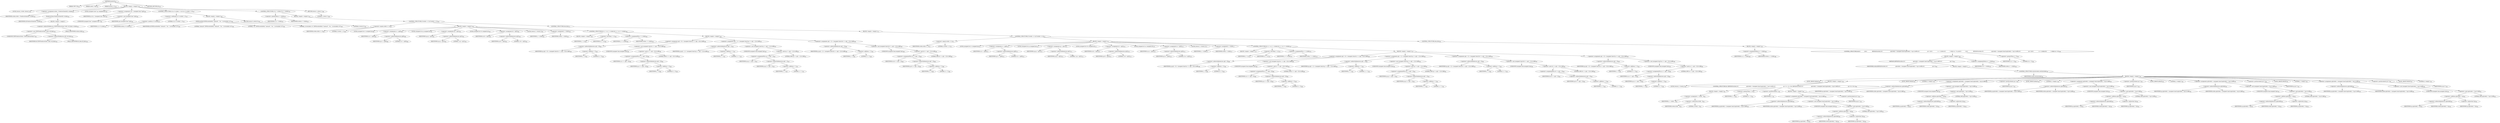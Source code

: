 digraph "horAcc8" {  
"36405" [label = <(METHOD,horAcc8)<SUB>342</SUB>> ]
"36406" [label = <(PARAM,TIFF *tif)<SUB>342</SUB>> ]
"36407" [label = <(PARAM,uint8_t *cp0)<SUB>342</SUB>> ]
"36408" [label = <(PARAM,tmsize_t cc)<SUB>342</SUB>> ]
"36409" [label = <(BLOCK,&lt;empty&gt;,&lt;empty&gt;)<SUB>343</SUB>> ]
"36410" [label = <(LOCAL,tmsize_t stride: tmsize_t)<SUB>344</SUB>> ]
"36411" [label = <(&lt;operator&gt;.assignment,stride = PredictorState(tif)-&gt;stride)<SUB>344</SUB>> ]
"36412" [label = <(IDENTIFIER,stride,stride = PredictorState(tif)-&gt;stride)<SUB>344</SUB>> ]
"36413" [label = <(PredictorState,PredictorState(tif)-&gt;stride)<SUB>344</SUB>> ]
"36414" [label = <(IDENTIFIER,tif,PredictorState(tif)-&gt;stride)<SUB>344</SUB>> ]
"36415" [label = <(BLOCK,&lt;empty&gt;,&lt;empty&gt;)> ]
"36416" [label = <(&lt;operator&gt;.indirectFieldAccess,((TIFFPredictorState *)(tif)-&gt;tif_data)-&gt;stride)<SUB>344</SUB>> ]
"36417" [label = <(&lt;operator&gt;.cast,(TIFFPredictorState *)(tif)-&gt;tif_data)<SUB>344</SUB>> ]
"36418" [label = <(UNKNOWN,TIFFPredictorState *,TIFFPredictorState *)<SUB>344</SUB>> ]
"36419" [label = <(&lt;operator&gt;.indirectFieldAccess,(tif)-&gt;tif_data)<SUB>344</SUB>> ]
"36420" [label = <(IDENTIFIER,tif,(TIFFPredictorState *)(tif)-&gt;tif_data)<SUB>344</SUB>> ]
"36421" [label = <(FIELD_IDENTIFIER,tif_data,tif_data)<SUB>344</SUB>> ]
"36422" [label = <(FIELD_IDENTIFIER,stride,stride)<SUB>344</SUB>> ]
"36423" [label = <(LOCAL,unsigned char* cp: unsignedchar)<SUB>346</SUB>> ]
"36424" [label = <(&lt;operator&gt;.assignment,*cp = (unsigned char *)cp0)<SUB>346</SUB>> ]
"36425" [label = <(IDENTIFIER,cp,*cp = (unsigned char *)cp0)<SUB>346</SUB>> ]
"36426" [label = <(&lt;operator&gt;.cast,(unsigned char *)cp0)<SUB>346</SUB>> ]
"36427" [label = <(UNKNOWN,unsigned char *,unsigned char *)<SUB>346</SUB>> ]
"36428" [label = <(IDENTIFIER,cp0,(unsigned char *)cp0)<SUB>346</SUB>> ]
"36429" [label = <(CONTROL_STRUCTURE,if ((cc % stride) != 0),if ((cc % stride) != 0))<SUB>347</SUB>> ]
"36430" [label = <(&lt;operator&gt;.notEquals,(cc % stride) != 0)<SUB>347</SUB>> ]
"36431" [label = <(&lt;operator&gt;.modulo,cc % stride)<SUB>347</SUB>> ]
"36432" [label = <(IDENTIFIER,cc,cc % stride)<SUB>347</SUB>> ]
"36433" [label = <(IDENTIFIER,stride,cc % stride)<SUB>347</SUB>> ]
"36434" [label = <(LITERAL,0,(cc % stride) != 0)<SUB>347</SUB>> ]
"36435" [label = <(BLOCK,&lt;empty&gt;,&lt;empty&gt;)<SUB>348</SUB>> ]
"36436" [label = <(TIFFErrorExtR,TIFFErrorExtR(tif, &quot;horAcc8&quot;, &quot;%s&quot;, &quot;(cc%stride)!=0&quot;))<SUB>349</SUB>> ]
"36437" [label = <(IDENTIFIER,tif,TIFFErrorExtR(tif, &quot;horAcc8&quot;, &quot;%s&quot;, &quot;(cc%stride)!=0&quot;))<SUB>349</SUB>> ]
"36438" [label = <(LITERAL,&quot;horAcc8&quot;,TIFFErrorExtR(tif, &quot;horAcc8&quot;, &quot;%s&quot;, &quot;(cc%stride)!=0&quot;))<SUB>349</SUB>> ]
"36439" [label = <(LITERAL,&quot;%s&quot;,TIFFErrorExtR(tif, &quot;horAcc8&quot;, &quot;%s&quot;, &quot;(cc%stride)!=0&quot;))<SUB>349</SUB>> ]
"36440" [label = <(LITERAL,&quot;(cc%stride)!=0&quot;,TIFFErrorExtR(tif, &quot;horAcc8&quot;, &quot;%s&quot;, &quot;(cc%stride)!=0&quot;))<SUB>349</SUB>> ]
"36441" [label = <(RETURN,return 0;,return 0;)<SUB>350</SUB>> ]
"36442" [label = <(LITERAL,0,return 0;)<SUB>350</SUB>> ]
"36443" [label = <(CONTROL_STRUCTURE,if (cc &gt; stride),if (cc &gt; stride))<SUB>353</SUB>> ]
"36444" [label = <(&lt;operator&gt;.greaterThan,cc &gt; stride)<SUB>353</SUB>> ]
"36445" [label = <(IDENTIFIER,cc,cc &gt; stride)<SUB>353</SUB>> ]
"36446" [label = <(IDENTIFIER,stride,cc &gt; stride)<SUB>353</SUB>> ]
"36447" [label = <(BLOCK,&lt;empty&gt;,&lt;empty&gt;)<SUB>354</SUB>> ]
"36448" [label = <(CONTROL_STRUCTURE,if (stride == 3),if (stride == 3))<SUB>358</SUB>> ]
"36449" [label = <(&lt;operator&gt;.equals,stride == 3)<SUB>358</SUB>> ]
"36450" [label = <(IDENTIFIER,stride,stride == 3)<SUB>358</SUB>> ]
"36451" [label = <(LITERAL,3,stride == 3)<SUB>358</SUB>> ]
"36452" [label = <(BLOCK,&lt;empty&gt;,&lt;empty&gt;)<SUB>359</SUB>> ]
"36453" [label = <(LOCAL,unsigned int cr: unsigned int)<SUB>360</SUB>> ]
"36454" [label = <(&lt;operator&gt;.assignment,cr = cp[0])<SUB>360</SUB>> ]
"36455" [label = <(IDENTIFIER,cr,cr = cp[0])<SUB>360</SUB>> ]
"36456" [label = <(&lt;operator&gt;.indirectIndexAccess,cp[0])<SUB>360</SUB>> ]
"36457" [label = <(IDENTIFIER,cp,cr = cp[0])<SUB>360</SUB>> ]
"36458" [label = <(LITERAL,0,cr = cp[0])<SUB>360</SUB>> ]
"36459" [label = <(LOCAL,unsigned int cg: unsigned int)<SUB>361</SUB>> ]
"36460" [label = <(&lt;operator&gt;.assignment,cg = cp[1])<SUB>361</SUB>> ]
"36461" [label = <(IDENTIFIER,cg,cg = cp[1])<SUB>361</SUB>> ]
"36462" [label = <(&lt;operator&gt;.indirectIndexAccess,cp[1])<SUB>361</SUB>> ]
"36463" [label = <(IDENTIFIER,cp,cg = cp[1])<SUB>361</SUB>> ]
"36464" [label = <(LITERAL,1,cg = cp[1])<SUB>361</SUB>> ]
"36465" [label = <(LOCAL,unsigned int cb: unsigned int)<SUB>362</SUB>> ]
"36466" [label = <(&lt;operator&gt;.assignment,cb = cp[2])<SUB>362</SUB>> ]
"36467" [label = <(IDENTIFIER,cb,cb = cp[2])<SUB>362</SUB>> ]
"36468" [label = <(&lt;operator&gt;.indirectIndexAccess,cp[2])<SUB>362</SUB>> ]
"36469" [label = <(IDENTIFIER,cp,cb = cp[2])<SUB>362</SUB>> ]
"36470" [label = <(LITERAL,2,cb = cp[2])<SUB>362</SUB>> ]
"36471" [label = <(LOCAL,tmsize_t i: tmsize_t)<SUB>363</SUB>> ]
"36472" [label = <(&lt;operator&gt;.assignment,i = stride)<SUB>363</SUB>> ]
"36473" [label = <(IDENTIFIER,i,i = stride)<SUB>363</SUB>> ]
"36474" [label = <(IDENTIFIER,stride,i = stride)<SUB>363</SUB>> ]
"36475" [label = <(CONTROL_STRUCTURE,for (;i &lt; cc;i += stride),for (;i &lt; cc;i += stride))<SUB>364</SUB>> ]
"36476" [label = <(BLOCK,&lt;empty&gt;,&lt;empty&gt;)<SUB>364</SUB>> ]
"36477" [label = <(&lt;operator&gt;.lessThan,i &lt; cc)<SUB>364</SUB>> ]
"36478" [label = <(IDENTIFIER,i,i &lt; cc)<SUB>364</SUB>> ]
"36479" [label = <(IDENTIFIER,cc,i &lt; cc)<SUB>364</SUB>> ]
"36480" [label = <(&lt;operator&gt;.assignmentPlus,i += stride)<SUB>364</SUB>> ]
"36481" [label = <(IDENTIFIER,i,i += stride)<SUB>364</SUB>> ]
"36482" [label = <(IDENTIFIER,stride,i += stride)<SUB>364</SUB>> ]
"36483" [label = <(BLOCK,&lt;empty&gt;,&lt;empty&gt;)<SUB>365</SUB>> ]
"36484" [label = <(&lt;operator&gt;.assignment,cp[i + 0] = (unsigned char)((cr += cp[i + 0]) &amp; 0xff))<SUB>366</SUB>> ]
"36485" [label = <(&lt;operator&gt;.indirectIndexAccess,cp[i + 0])<SUB>366</SUB>> ]
"36486" [label = <(IDENTIFIER,cp,cp[i + 0] = (unsigned char)((cr += cp[i + 0]) &amp; 0xff))<SUB>366</SUB>> ]
"36487" [label = <(&lt;operator&gt;.addition,i + 0)<SUB>366</SUB>> ]
"36488" [label = <(IDENTIFIER,i,i + 0)<SUB>366</SUB>> ]
"36489" [label = <(LITERAL,0,i + 0)<SUB>366</SUB>> ]
"36490" [label = <(&lt;operator&gt;.cast,(unsigned char)((cr += cp[i + 0]) &amp; 0xff))<SUB>366</SUB>> ]
"36491" [label = <(UNKNOWN,unsigned char,unsigned char)<SUB>366</SUB>> ]
"36492" [label = <(&lt;operator&gt;.and,(cr += cp[i + 0]) &amp; 0xff)<SUB>366</SUB>> ]
"36493" [label = <(&lt;operator&gt;.assignmentPlus,cr += cp[i + 0])<SUB>366</SUB>> ]
"36494" [label = <(IDENTIFIER,cr,cr += cp[i + 0])<SUB>366</SUB>> ]
"36495" [label = <(&lt;operator&gt;.indirectIndexAccess,cp[i + 0])<SUB>366</SUB>> ]
"36496" [label = <(IDENTIFIER,cp,cr += cp[i + 0])<SUB>366</SUB>> ]
"36497" [label = <(&lt;operator&gt;.addition,i + 0)<SUB>366</SUB>> ]
"36498" [label = <(IDENTIFIER,i,i + 0)<SUB>366</SUB>> ]
"36499" [label = <(LITERAL,0,i + 0)<SUB>366</SUB>> ]
"36500" [label = <(LITERAL,0xff,(cr += cp[i + 0]) &amp; 0xff)<SUB>366</SUB>> ]
"36501" [label = <(&lt;operator&gt;.assignment,cp[i + 1] = (unsigned char)((cg += cp[i + 1]) &amp; 0xff))<SUB>367</SUB>> ]
"36502" [label = <(&lt;operator&gt;.indirectIndexAccess,cp[i + 1])<SUB>367</SUB>> ]
"36503" [label = <(IDENTIFIER,cp,cp[i + 1] = (unsigned char)((cg += cp[i + 1]) &amp; 0xff))<SUB>367</SUB>> ]
"36504" [label = <(&lt;operator&gt;.addition,i + 1)<SUB>367</SUB>> ]
"36505" [label = <(IDENTIFIER,i,i + 1)<SUB>367</SUB>> ]
"36506" [label = <(LITERAL,1,i + 1)<SUB>367</SUB>> ]
"36507" [label = <(&lt;operator&gt;.cast,(unsigned char)((cg += cp[i + 1]) &amp; 0xff))<SUB>367</SUB>> ]
"36508" [label = <(UNKNOWN,unsigned char,unsigned char)<SUB>367</SUB>> ]
"36509" [label = <(&lt;operator&gt;.and,(cg += cp[i + 1]) &amp; 0xff)<SUB>367</SUB>> ]
"36510" [label = <(&lt;operator&gt;.assignmentPlus,cg += cp[i + 1])<SUB>367</SUB>> ]
"36511" [label = <(IDENTIFIER,cg,cg += cp[i + 1])<SUB>367</SUB>> ]
"36512" [label = <(&lt;operator&gt;.indirectIndexAccess,cp[i + 1])<SUB>367</SUB>> ]
"36513" [label = <(IDENTIFIER,cp,cg += cp[i + 1])<SUB>367</SUB>> ]
"36514" [label = <(&lt;operator&gt;.addition,i + 1)<SUB>367</SUB>> ]
"36515" [label = <(IDENTIFIER,i,i + 1)<SUB>367</SUB>> ]
"36516" [label = <(LITERAL,1,i + 1)<SUB>367</SUB>> ]
"36517" [label = <(LITERAL,0xff,(cg += cp[i + 1]) &amp; 0xff)<SUB>367</SUB>> ]
"36518" [label = <(&lt;operator&gt;.assignment,cp[i + 2] = (unsigned char)((cb += cp[i + 2]) &amp; 0xff))<SUB>368</SUB>> ]
"36519" [label = <(&lt;operator&gt;.indirectIndexAccess,cp[i + 2])<SUB>368</SUB>> ]
"36520" [label = <(IDENTIFIER,cp,cp[i + 2] = (unsigned char)((cb += cp[i + 2]) &amp; 0xff))<SUB>368</SUB>> ]
"36521" [label = <(&lt;operator&gt;.addition,i + 2)<SUB>368</SUB>> ]
"36522" [label = <(IDENTIFIER,i,i + 2)<SUB>368</SUB>> ]
"36523" [label = <(LITERAL,2,i + 2)<SUB>368</SUB>> ]
"36524" [label = <(&lt;operator&gt;.cast,(unsigned char)((cb += cp[i + 2]) &amp; 0xff))<SUB>368</SUB>> ]
"36525" [label = <(UNKNOWN,unsigned char,unsigned char)<SUB>368</SUB>> ]
"36526" [label = <(&lt;operator&gt;.and,(cb += cp[i + 2]) &amp; 0xff)<SUB>368</SUB>> ]
"36527" [label = <(&lt;operator&gt;.assignmentPlus,cb += cp[i + 2])<SUB>368</SUB>> ]
"36528" [label = <(IDENTIFIER,cb,cb += cp[i + 2])<SUB>368</SUB>> ]
"36529" [label = <(&lt;operator&gt;.indirectIndexAccess,cp[i + 2])<SUB>368</SUB>> ]
"36530" [label = <(IDENTIFIER,cp,cb += cp[i + 2])<SUB>368</SUB>> ]
"36531" [label = <(&lt;operator&gt;.addition,i + 2)<SUB>368</SUB>> ]
"36532" [label = <(IDENTIFIER,i,i + 2)<SUB>368</SUB>> ]
"36533" [label = <(LITERAL,2,i + 2)<SUB>368</SUB>> ]
"36534" [label = <(LITERAL,0xff,(cb += cp[i + 2]) &amp; 0xff)<SUB>368</SUB>> ]
"36535" [label = <(CONTROL_STRUCTURE,else,else)<SUB>371</SUB>> ]
"36536" [label = <(BLOCK,&lt;empty&gt;,&lt;empty&gt;)<SUB>371</SUB>> ]
"36537" [label = <(CONTROL_STRUCTURE,if (stride == 4),if (stride == 4))<SUB>371</SUB>> ]
"36538" [label = <(&lt;operator&gt;.equals,stride == 4)<SUB>371</SUB>> ]
"36539" [label = <(IDENTIFIER,stride,stride == 4)<SUB>371</SUB>> ]
"36540" [label = <(LITERAL,4,stride == 4)<SUB>371</SUB>> ]
"36541" [label = <(BLOCK,&lt;empty&gt;,&lt;empty&gt;)<SUB>372</SUB>> ]
"36542" [label = <(LOCAL,unsigned int cr: unsigned int)<SUB>373</SUB>> ]
"36543" [label = <(&lt;operator&gt;.assignment,cr = cp[0])<SUB>373</SUB>> ]
"36544" [label = <(IDENTIFIER,cr,cr = cp[0])<SUB>373</SUB>> ]
"36545" [label = <(&lt;operator&gt;.indirectIndexAccess,cp[0])<SUB>373</SUB>> ]
"36546" [label = <(IDENTIFIER,cp,cr = cp[0])<SUB>373</SUB>> ]
"36547" [label = <(LITERAL,0,cr = cp[0])<SUB>373</SUB>> ]
"36548" [label = <(LOCAL,unsigned int cg: unsigned int)<SUB>374</SUB>> ]
"36549" [label = <(&lt;operator&gt;.assignment,cg = cp[1])<SUB>374</SUB>> ]
"36550" [label = <(IDENTIFIER,cg,cg = cp[1])<SUB>374</SUB>> ]
"36551" [label = <(&lt;operator&gt;.indirectIndexAccess,cp[1])<SUB>374</SUB>> ]
"36552" [label = <(IDENTIFIER,cp,cg = cp[1])<SUB>374</SUB>> ]
"36553" [label = <(LITERAL,1,cg = cp[1])<SUB>374</SUB>> ]
"36554" [label = <(LOCAL,unsigned int cb: unsigned int)<SUB>375</SUB>> ]
"36555" [label = <(&lt;operator&gt;.assignment,cb = cp[2])<SUB>375</SUB>> ]
"36556" [label = <(IDENTIFIER,cb,cb = cp[2])<SUB>375</SUB>> ]
"36557" [label = <(&lt;operator&gt;.indirectIndexAccess,cp[2])<SUB>375</SUB>> ]
"36558" [label = <(IDENTIFIER,cp,cb = cp[2])<SUB>375</SUB>> ]
"36559" [label = <(LITERAL,2,cb = cp[2])<SUB>375</SUB>> ]
"36560" [label = <(LOCAL,unsigned int ca: unsigned int)<SUB>376</SUB>> ]
"36561" [label = <(&lt;operator&gt;.assignment,ca = cp[3])<SUB>376</SUB>> ]
"36562" [label = <(IDENTIFIER,ca,ca = cp[3])<SUB>376</SUB>> ]
"36563" [label = <(&lt;operator&gt;.indirectIndexAccess,cp[3])<SUB>376</SUB>> ]
"36564" [label = <(IDENTIFIER,cp,ca = cp[3])<SUB>376</SUB>> ]
"36565" [label = <(LITERAL,3,ca = cp[3])<SUB>376</SUB>> ]
"36566" [label = <(LOCAL,tmsize_t i: tmsize_t)<SUB>377</SUB>> ]
"36567" [label = <(&lt;operator&gt;.assignment,i = stride)<SUB>377</SUB>> ]
"36568" [label = <(IDENTIFIER,i,i = stride)<SUB>377</SUB>> ]
"36569" [label = <(IDENTIFIER,stride,i = stride)<SUB>377</SUB>> ]
"36570" [label = <(CONTROL_STRUCTURE,for (;i &lt; cc;i += stride),for (;i &lt; cc;i += stride))<SUB>378</SUB>> ]
"36571" [label = <(BLOCK,&lt;empty&gt;,&lt;empty&gt;)<SUB>378</SUB>> ]
"36572" [label = <(&lt;operator&gt;.lessThan,i &lt; cc)<SUB>378</SUB>> ]
"36573" [label = <(IDENTIFIER,i,i &lt; cc)<SUB>378</SUB>> ]
"36574" [label = <(IDENTIFIER,cc,i &lt; cc)<SUB>378</SUB>> ]
"36575" [label = <(&lt;operator&gt;.assignmentPlus,i += stride)<SUB>378</SUB>> ]
"36576" [label = <(IDENTIFIER,i,i += stride)<SUB>378</SUB>> ]
"36577" [label = <(IDENTIFIER,stride,i += stride)<SUB>378</SUB>> ]
"36578" [label = <(BLOCK,&lt;empty&gt;,&lt;empty&gt;)<SUB>379</SUB>> ]
"36579" [label = <(&lt;operator&gt;.assignment,cp[i + 0] = (unsigned char)((cr += cp[i + 0]) &amp; 0xff))<SUB>380</SUB>> ]
"36580" [label = <(&lt;operator&gt;.indirectIndexAccess,cp[i + 0])<SUB>380</SUB>> ]
"36581" [label = <(IDENTIFIER,cp,cp[i + 0] = (unsigned char)((cr += cp[i + 0]) &amp; 0xff))<SUB>380</SUB>> ]
"36582" [label = <(&lt;operator&gt;.addition,i + 0)<SUB>380</SUB>> ]
"36583" [label = <(IDENTIFIER,i,i + 0)<SUB>380</SUB>> ]
"36584" [label = <(LITERAL,0,i + 0)<SUB>380</SUB>> ]
"36585" [label = <(&lt;operator&gt;.cast,(unsigned char)((cr += cp[i + 0]) &amp; 0xff))<SUB>380</SUB>> ]
"36586" [label = <(UNKNOWN,unsigned char,unsigned char)<SUB>380</SUB>> ]
"36587" [label = <(&lt;operator&gt;.and,(cr += cp[i + 0]) &amp; 0xff)<SUB>380</SUB>> ]
"36588" [label = <(&lt;operator&gt;.assignmentPlus,cr += cp[i + 0])<SUB>380</SUB>> ]
"36589" [label = <(IDENTIFIER,cr,cr += cp[i + 0])<SUB>380</SUB>> ]
"36590" [label = <(&lt;operator&gt;.indirectIndexAccess,cp[i + 0])<SUB>380</SUB>> ]
"36591" [label = <(IDENTIFIER,cp,cr += cp[i + 0])<SUB>380</SUB>> ]
"36592" [label = <(&lt;operator&gt;.addition,i + 0)<SUB>380</SUB>> ]
"36593" [label = <(IDENTIFIER,i,i + 0)<SUB>380</SUB>> ]
"36594" [label = <(LITERAL,0,i + 0)<SUB>380</SUB>> ]
"36595" [label = <(LITERAL,0xff,(cr += cp[i + 0]) &amp; 0xff)<SUB>380</SUB>> ]
"36596" [label = <(&lt;operator&gt;.assignment,cp[i + 1] = (unsigned char)((cg += cp[i + 1]) &amp; 0xff))<SUB>381</SUB>> ]
"36597" [label = <(&lt;operator&gt;.indirectIndexAccess,cp[i + 1])<SUB>381</SUB>> ]
"36598" [label = <(IDENTIFIER,cp,cp[i + 1] = (unsigned char)((cg += cp[i + 1]) &amp; 0xff))<SUB>381</SUB>> ]
"36599" [label = <(&lt;operator&gt;.addition,i + 1)<SUB>381</SUB>> ]
"36600" [label = <(IDENTIFIER,i,i + 1)<SUB>381</SUB>> ]
"36601" [label = <(LITERAL,1,i + 1)<SUB>381</SUB>> ]
"36602" [label = <(&lt;operator&gt;.cast,(unsigned char)((cg += cp[i + 1]) &amp; 0xff))<SUB>381</SUB>> ]
"36603" [label = <(UNKNOWN,unsigned char,unsigned char)<SUB>381</SUB>> ]
"36604" [label = <(&lt;operator&gt;.and,(cg += cp[i + 1]) &amp; 0xff)<SUB>381</SUB>> ]
"36605" [label = <(&lt;operator&gt;.assignmentPlus,cg += cp[i + 1])<SUB>381</SUB>> ]
"36606" [label = <(IDENTIFIER,cg,cg += cp[i + 1])<SUB>381</SUB>> ]
"36607" [label = <(&lt;operator&gt;.indirectIndexAccess,cp[i + 1])<SUB>381</SUB>> ]
"36608" [label = <(IDENTIFIER,cp,cg += cp[i + 1])<SUB>381</SUB>> ]
"36609" [label = <(&lt;operator&gt;.addition,i + 1)<SUB>381</SUB>> ]
"36610" [label = <(IDENTIFIER,i,i + 1)<SUB>381</SUB>> ]
"36611" [label = <(LITERAL,1,i + 1)<SUB>381</SUB>> ]
"36612" [label = <(LITERAL,0xff,(cg += cp[i + 1]) &amp; 0xff)<SUB>381</SUB>> ]
"36613" [label = <(&lt;operator&gt;.assignment,cp[i + 2] = (unsigned char)((cb += cp[i + 2]) &amp; 0xff))<SUB>382</SUB>> ]
"36614" [label = <(&lt;operator&gt;.indirectIndexAccess,cp[i + 2])<SUB>382</SUB>> ]
"36615" [label = <(IDENTIFIER,cp,cp[i + 2] = (unsigned char)((cb += cp[i + 2]) &amp; 0xff))<SUB>382</SUB>> ]
"36616" [label = <(&lt;operator&gt;.addition,i + 2)<SUB>382</SUB>> ]
"36617" [label = <(IDENTIFIER,i,i + 2)<SUB>382</SUB>> ]
"36618" [label = <(LITERAL,2,i + 2)<SUB>382</SUB>> ]
"36619" [label = <(&lt;operator&gt;.cast,(unsigned char)((cb += cp[i + 2]) &amp; 0xff))<SUB>382</SUB>> ]
"36620" [label = <(UNKNOWN,unsigned char,unsigned char)<SUB>382</SUB>> ]
"36621" [label = <(&lt;operator&gt;.and,(cb += cp[i + 2]) &amp; 0xff)<SUB>382</SUB>> ]
"36622" [label = <(&lt;operator&gt;.assignmentPlus,cb += cp[i + 2])<SUB>382</SUB>> ]
"36623" [label = <(IDENTIFIER,cb,cb += cp[i + 2])<SUB>382</SUB>> ]
"36624" [label = <(&lt;operator&gt;.indirectIndexAccess,cp[i + 2])<SUB>382</SUB>> ]
"36625" [label = <(IDENTIFIER,cp,cb += cp[i + 2])<SUB>382</SUB>> ]
"36626" [label = <(&lt;operator&gt;.addition,i + 2)<SUB>382</SUB>> ]
"36627" [label = <(IDENTIFIER,i,i + 2)<SUB>382</SUB>> ]
"36628" [label = <(LITERAL,2,i + 2)<SUB>382</SUB>> ]
"36629" [label = <(LITERAL,0xff,(cb += cp[i + 2]) &amp; 0xff)<SUB>382</SUB>> ]
"36630" [label = <(&lt;operator&gt;.assignment,cp[i + 3] = (unsigned char)((ca += cp[i + 3]) &amp; 0xff))<SUB>383</SUB>> ]
"36631" [label = <(&lt;operator&gt;.indirectIndexAccess,cp[i + 3])<SUB>383</SUB>> ]
"36632" [label = <(IDENTIFIER,cp,cp[i + 3] = (unsigned char)((ca += cp[i + 3]) &amp; 0xff))<SUB>383</SUB>> ]
"36633" [label = <(&lt;operator&gt;.addition,i + 3)<SUB>383</SUB>> ]
"36634" [label = <(IDENTIFIER,i,i + 3)<SUB>383</SUB>> ]
"36635" [label = <(LITERAL,3,i + 3)<SUB>383</SUB>> ]
"36636" [label = <(&lt;operator&gt;.cast,(unsigned char)((ca += cp[i + 3]) &amp; 0xff))<SUB>383</SUB>> ]
"36637" [label = <(UNKNOWN,unsigned char,unsigned char)<SUB>383</SUB>> ]
"36638" [label = <(&lt;operator&gt;.and,(ca += cp[i + 3]) &amp; 0xff)<SUB>383</SUB>> ]
"36639" [label = <(&lt;operator&gt;.assignmentPlus,ca += cp[i + 3])<SUB>383</SUB>> ]
"36640" [label = <(IDENTIFIER,ca,ca += cp[i + 3])<SUB>383</SUB>> ]
"36641" [label = <(&lt;operator&gt;.indirectIndexAccess,cp[i + 3])<SUB>383</SUB>> ]
"36642" [label = <(IDENTIFIER,cp,ca += cp[i + 3])<SUB>383</SUB>> ]
"36643" [label = <(&lt;operator&gt;.addition,i + 3)<SUB>383</SUB>> ]
"36644" [label = <(IDENTIFIER,i,i + 3)<SUB>383</SUB>> ]
"36645" [label = <(LITERAL,3,i + 3)<SUB>383</SUB>> ]
"36646" [label = <(LITERAL,0xff,(ca += cp[i + 3]) &amp; 0xff)<SUB>383</SUB>> ]
"36647" [label = <(CONTROL_STRUCTURE,else,else)<SUB>387</SUB>> ]
"36648" [label = <(BLOCK,&lt;empty&gt;,&lt;empty&gt;)<SUB>387</SUB>> ]
"36649" [label = <(&lt;operator&gt;.assignmentMinus,cc -= stride)<SUB>388</SUB>> ]
"36650" [label = <(IDENTIFIER,cc,cc -= stride)<SUB>388</SUB>> ]
"36651" [label = <(IDENTIFIER,stride,cc -= stride)<SUB>388</SUB>> ]
"36652" [label = <(CONTROL_STRUCTURE,do\012            {\012                REPEAT4(stride,\012                        cp[stride] = (unsigned char)((cp[stride] + *cp) &amp; 0xff);\012                        cp++)\012                cc -= stride;\012            } while (cc &gt; 0);,do\012            {\012                REPEAT4(stride,\012                        cp[stride] = (unsigned char)((cp[stride] + *cp) &amp; 0xff);\012                        cp++)\012                cc -= stride;\012            } while (cc &gt; 0);)<SUB>389</SUB>> ]
"36653" [label = <(BLOCK,&lt;empty&gt;,&lt;empty&gt;)<SUB>390</SUB>> ]
"36654" [label = <(REPEAT4,REPEAT4(stride,\012                        cp[stride] = (unsigned char)((cp[stride] + *cp) &amp; 0xff);\012                        cp++))<SUB>391</SUB>> ]
"36655" [label = <(IDENTIFIER,stride,REPEAT4(stride,\012                        cp[stride] = (unsigned char)((cp[stride] + *cp) &amp; 0xff);\012                        cp++))<SUB>391</SUB>> ]
"36656" [label = <(BLOCK,&lt;empty&gt;,&lt;empty&gt;)> ]
"36657" [label = <(CONTROL_STRUCTURE,switch(stride),switch(stride))<SUB>391</SUB>> ]
"36658" [label = <(IDENTIFIER,stride,switch(stride))<SUB>391</SUB>> ]
"36659" [label = <(BLOCK,&lt;empty&gt;,&lt;empty&gt;)<SUB>391</SUB>> ]
"36660" [label = <(JUMP_TARGET,default)<SUB>391</SUB>> ]
"36661" [label = <(BLOCK,&lt;empty&gt;,&lt;empty&gt;)<SUB>391</SUB>> ]
"36662" [label = <(LOCAL,tmsize_t i: tmsize_t)<SUB>391</SUB>> ]
"36663" [label = <(CONTROL_STRUCTURE,for (REPEAT4(stride,\012                        cp[stride] = (unsigned char)((cp[stride] + *cp) &amp; 0xff);\012                        cp++)i &gt; 0;i--),for (REPEAT4(stride,\012                        cp[stride] = (unsigned char)((cp[stride] + *cp) &amp; 0xff);\012                        cp++)i &gt; 0;i--))<SUB>391</SUB>> ]
"36664" [label = <(BLOCK,&lt;empty&gt;,&lt;empty&gt;)<SUB>391</SUB>> ]
"36665" [label = <(&lt;operator&gt;.assignment,i = stride - 4)<SUB>391</SUB>> ]
"36666" [label = <(IDENTIFIER,i,i = stride - 4)<SUB>391</SUB>> ]
"36667" [label = <(&lt;operator&gt;.subtraction,stride - 4)<SUB>391</SUB>> ]
"36668" [label = <(IDENTIFIER,stride,stride - 4)<SUB>391</SUB>> ]
"36669" [label = <(LITERAL,4,stride - 4)<SUB>391</SUB>> ]
"36670" [label = <(&lt;operator&gt;.greaterThan,i &gt; 0)<SUB>391</SUB>> ]
"36671" [label = <(IDENTIFIER,i,i &gt; 0)<SUB>391</SUB>> ]
"36672" [label = <(LITERAL,0,i &gt; 0)<SUB>391</SUB>> ]
"36673" [label = <(&lt;operator&gt;.postDecrement,i--)<SUB>391</SUB>> ]
"36674" [label = <(IDENTIFIER,i,i--)<SUB>391</SUB>> ]
"36675" [label = <(BLOCK,&lt;empty&gt;,&lt;empty&gt;)<SUB>391</SUB>> ]
"36676" [label = <(&lt;operator&gt;.assignment,cp[stride] = (unsigned char)((cp[stride] + *cp) &amp; 0xff))<SUB>391</SUB>> ]
"36677" [label = <(&lt;operator&gt;.indirectIndexAccess,cp[stride])<SUB>391</SUB>> ]
"36678" [label = <(IDENTIFIER,cp,cp[stride] = (unsigned char)((cp[stride] + *cp) &amp; 0xff))<SUB>391</SUB>> ]
"36679" [label = <(IDENTIFIER,stride,cp[stride] = (unsigned char)((cp[stride] + *cp) &amp; 0xff))<SUB>391</SUB>> ]
"36680" [label = <(&lt;operator&gt;.cast,(unsigned char)((cp[stride] + *cp) &amp; 0xff))<SUB>391</SUB>> ]
"36681" [label = <(UNKNOWN,unsigned char,unsigned char)<SUB>391</SUB>> ]
"36682" [label = <(&lt;operator&gt;.and,(cp[stride] + *cp) &amp; 0xff)<SUB>391</SUB>> ]
"36683" [label = <(&lt;operator&gt;.addition,cp[stride] + *cp)<SUB>391</SUB>> ]
"36684" [label = <(&lt;operator&gt;.indirectIndexAccess,cp[stride])<SUB>391</SUB>> ]
"36685" [label = <(IDENTIFIER,cp,cp[stride] + *cp)<SUB>391</SUB>> ]
"36686" [label = <(IDENTIFIER,stride,cp[stride] + *cp)<SUB>391</SUB>> ]
"36687" [label = <(&lt;operator&gt;.indirection,*cp)<SUB>391</SUB>> ]
"36688" [label = <(IDENTIFIER,cp,cp[stride] + *cp)<SUB>391</SUB>> ]
"36689" [label = <(LITERAL,0xff,(cp[stride] + *cp) &amp; 0xff)<SUB>391</SUB>> ]
"36690" [label = <(&lt;operator&gt;.postIncrement,cp++)<SUB>391</SUB>> ]
"36691" [label = <(IDENTIFIER,cp,cp++)<SUB>391</SUB>> ]
"36692" [label = <(JUMP_TARGET,default)<SUB>391</SUB>> ]
"36693" [label = <(LITERAL,4,&lt;empty&gt;)<SUB>391</SUB>> ]
"36694" [label = <(&lt;operator&gt;.assignment,cp[stride] = (unsigned char)((cp[stride] + *cp) &amp; 0xff))<SUB>391</SUB>> ]
"36695" [label = <(&lt;operator&gt;.indirectIndexAccess,cp[stride])<SUB>391</SUB>> ]
"36696" [label = <(IDENTIFIER,cp,cp[stride] = (unsigned char)((cp[stride] + *cp) &amp; 0xff))<SUB>391</SUB>> ]
"36697" [label = <(IDENTIFIER,stride,cp[stride] = (unsigned char)((cp[stride] + *cp) &amp; 0xff))<SUB>391</SUB>> ]
"36698" [label = <(&lt;operator&gt;.cast,(unsigned char)((cp[stride] + *cp) &amp; 0xff))<SUB>391</SUB>> ]
"36699" [label = <(UNKNOWN,unsigned char,unsigned char)<SUB>391</SUB>> ]
"36700" [label = <(&lt;operator&gt;.and,(cp[stride] + *cp) &amp; 0xff)<SUB>391</SUB>> ]
"36701" [label = <(&lt;operator&gt;.addition,cp[stride] + *cp)<SUB>391</SUB>> ]
"36702" [label = <(&lt;operator&gt;.indirectIndexAccess,cp[stride])<SUB>391</SUB>> ]
"36703" [label = <(IDENTIFIER,cp,cp[stride] + *cp)<SUB>391</SUB>> ]
"36704" [label = <(IDENTIFIER,stride,cp[stride] + *cp)<SUB>391</SUB>> ]
"36705" [label = <(&lt;operator&gt;.indirection,*cp)<SUB>391</SUB>> ]
"36706" [label = <(IDENTIFIER,cp,cp[stride] + *cp)<SUB>391</SUB>> ]
"36707" [label = <(LITERAL,0xff,(cp[stride] + *cp) &amp; 0xff)<SUB>391</SUB>> ]
"36708" [label = <(&lt;operator&gt;.postIncrement,cp++)<SUB>391</SUB>> ]
"36709" [label = <(IDENTIFIER,cp,cp++)<SUB>391</SUB>> ]
"36710" [label = <(JUMP_TARGET,default)<SUB>391</SUB>> ]
"36711" [label = <(LITERAL,3,&lt;empty&gt;)<SUB>391</SUB>> ]
"36712" [label = <(&lt;operator&gt;.assignment,cp[stride] = (unsigned char)((cp[stride] + *cp) &amp; 0xff))<SUB>391</SUB>> ]
"36713" [label = <(&lt;operator&gt;.indirectIndexAccess,cp[stride])<SUB>391</SUB>> ]
"36714" [label = <(IDENTIFIER,cp,cp[stride] = (unsigned char)((cp[stride] + *cp) &amp; 0xff))<SUB>391</SUB>> ]
"36715" [label = <(IDENTIFIER,stride,cp[stride] = (unsigned char)((cp[stride] + *cp) &amp; 0xff))<SUB>391</SUB>> ]
"36716" [label = <(&lt;operator&gt;.cast,(unsigned char)((cp[stride] + *cp) &amp; 0xff))<SUB>391</SUB>> ]
"36717" [label = <(UNKNOWN,unsigned char,unsigned char)<SUB>391</SUB>> ]
"36718" [label = <(&lt;operator&gt;.and,(cp[stride] + *cp) &amp; 0xff)<SUB>391</SUB>> ]
"36719" [label = <(&lt;operator&gt;.addition,cp[stride] + *cp)<SUB>391</SUB>> ]
"36720" [label = <(&lt;operator&gt;.indirectIndexAccess,cp[stride])<SUB>391</SUB>> ]
"36721" [label = <(IDENTIFIER,cp,cp[stride] + *cp)<SUB>391</SUB>> ]
"36722" [label = <(IDENTIFIER,stride,cp[stride] + *cp)<SUB>391</SUB>> ]
"36723" [label = <(&lt;operator&gt;.indirection,*cp)<SUB>391</SUB>> ]
"36724" [label = <(IDENTIFIER,cp,cp[stride] + *cp)<SUB>391</SUB>> ]
"36725" [label = <(LITERAL,0xff,(cp[stride] + *cp) &amp; 0xff)<SUB>391</SUB>> ]
"36726" [label = <(&lt;operator&gt;.postIncrement,cp++)<SUB>391</SUB>> ]
"36727" [label = <(IDENTIFIER,cp,cp++)<SUB>391</SUB>> ]
"36728" [label = <(JUMP_TARGET,default)<SUB>391</SUB>> ]
"36729" [label = <(LITERAL,2,&lt;empty&gt;)<SUB>391</SUB>> ]
"36730" [label = <(&lt;operator&gt;.assignment,cp[stride] = (unsigned char)((cp[stride] + *cp) &amp; 0xff))<SUB>391</SUB>> ]
"36731" [label = <(&lt;operator&gt;.indirectIndexAccess,cp[stride])<SUB>391</SUB>> ]
"36732" [label = <(IDENTIFIER,cp,cp[stride] = (unsigned char)((cp[stride] + *cp) &amp; 0xff))<SUB>391</SUB>> ]
"36733" [label = <(IDENTIFIER,stride,cp[stride] = (unsigned char)((cp[stride] + *cp) &amp; 0xff))<SUB>391</SUB>> ]
"36734" [label = <(&lt;operator&gt;.cast,(unsigned char)((cp[stride] + *cp) &amp; 0xff))<SUB>391</SUB>> ]
"36735" [label = <(UNKNOWN,unsigned char,unsigned char)<SUB>391</SUB>> ]
"36736" [label = <(&lt;operator&gt;.and,(cp[stride] + *cp) &amp; 0xff)<SUB>391</SUB>> ]
"36737" [label = <(&lt;operator&gt;.addition,cp[stride] + *cp)<SUB>391</SUB>> ]
"36738" [label = <(&lt;operator&gt;.indirectIndexAccess,cp[stride])<SUB>391</SUB>> ]
"36739" [label = <(IDENTIFIER,cp,cp[stride] + *cp)<SUB>391</SUB>> ]
"36740" [label = <(IDENTIFIER,stride,cp[stride] + *cp)<SUB>391</SUB>> ]
"36741" [label = <(&lt;operator&gt;.indirection,*cp)<SUB>391</SUB>> ]
"36742" [label = <(IDENTIFIER,cp,cp[stride] + *cp)<SUB>391</SUB>> ]
"36743" [label = <(LITERAL,0xff,(cp[stride] + *cp) &amp; 0xff)<SUB>391</SUB>> ]
"36744" [label = <(&lt;operator&gt;.postIncrement,cp++)<SUB>391</SUB>> ]
"36745" [label = <(IDENTIFIER,cp,cp++)<SUB>391</SUB>> ]
"36746" [label = <(JUMP_TARGET,default)<SUB>391</SUB>> ]
"36747" [label = <(LITERAL,1,&lt;empty&gt;)<SUB>391</SUB>> ]
"36748" [label = <(&lt;operator&gt;.assignment,cp[stride] = (unsigned char)((cp[stride] + *cp) &amp; 0xff))<SUB>391</SUB>> ]
"36749" [label = <(&lt;operator&gt;.indirectIndexAccess,cp[stride])<SUB>391</SUB>> ]
"36750" [label = <(IDENTIFIER,cp,cp[stride] = (unsigned char)((cp[stride] + *cp) &amp; 0xff))<SUB>391</SUB>> ]
"36751" [label = <(IDENTIFIER,stride,cp[stride] = (unsigned char)((cp[stride] + *cp) &amp; 0xff))<SUB>391</SUB>> ]
"36752" [label = <(&lt;operator&gt;.cast,(unsigned char)((cp[stride] + *cp) &amp; 0xff))<SUB>391</SUB>> ]
"36753" [label = <(UNKNOWN,unsigned char,unsigned char)<SUB>391</SUB>> ]
"36754" [label = <(&lt;operator&gt;.and,(cp[stride] + *cp) &amp; 0xff)<SUB>391</SUB>> ]
"36755" [label = <(&lt;operator&gt;.addition,cp[stride] + *cp)<SUB>391</SUB>> ]
"36756" [label = <(&lt;operator&gt;.indirectIndexAccess,cp[stride])<SUB>391</SUB>> ]
"36757" [label = <(IDENTIFIER,cp,cp[stride] + *cp)<SUB>391</SUB>> ]
"36758" [label = <(IDENTIFIER,stride,cp[stride] + *cp)<SUB>391</SUB>> ]
"36759" [label = <(&lt;operator&gt;.indirection,*cp)<SUB>391</SUB>> ]
"36760" [label = <(IDENTIFIER,cp,cp[stride] + *cp)<SUB>391</SUB>> ]
"36761" [label = <(LITERAL,0xff,(cp[stride] + *cp) &amp; 0xff)<SUB>391</SUB>> ]
"36762" [label = <(&lt;operator&gt;.postIncrement,cp++)<SUB>391</SUB>> ]
"36763" [label = <(IDENTIFIER,cp,cp++)<SUB>391</SUB>> ]
"36764" [label = <(JUMP_TARGET,default)<SUB>391</SUB>> ]
"36765" [label = <(LITERAL,0,&lt;empty&gt;)<SUB>391</SUB>> ]
"36766" [label = <(&lt;operator&gt;.assignmentMinus,cc -= stride)<SUB>394</SUB>> ]
"36767" [label = <(IDENTIFIER,cc,cc -= stride)<SUB>394</SUB>> ]
"36768" [label = <(IDENTIFIER,stride,cc -= stride)<SUB>394</SUB>> ]
"36769" [label = <(&lt;operator&gt;.greaterThan,cc &gt; 0)<SUB>395</SUB>> ]
"36770" [label = <(IDENTIFIER,cc,cc &gt; 0)<SUB>395</SUB>> ]
"36771" [label = <(LITERAL,0,cc &gt; 0)<SUB>395</SUB>> ]
"36772" [label = <(RETURN,return 1;,return 1;)<SUB>398</SUB>> ]
"36773" [label = <(LITERAL,1,return 1;)<SUB>398</SUB>> ]
"36774" [label = <(METHOD_RETURN,int)<SUB>342</SUB>> ]
  "36405" -> "36406" 
  "36405" -> "36407" 
  "36405" -> "36408" 
  "36405" -> "36409" 
  "36405" -> "36774" 
  "36409" -> "36410" 
  "36409" -> "36411" 
  "36409" -> "36423" 
  "36409" -> "36424" 
  "36409" -> "36429" 
  "36409" -> "36443" 
  "36409" -> "36772" 
  "36411" -> "36412" 
  "36411" -> "36413" 
  "36413" -> "36414" 
  "36413" -> "36415" 
  "36415" -> "36416" 
  "36416" -> "36417" 
  "36416" -> "36422" 
  "36417" -> "36418" 
  "36417" -> "36419" 
  "36419" -> "36420" 
  "36419" -> "36421" 
  "36424" -> "36425" 
  "36424" -> "36426" 
  "36426" -> "36427" 
  "36426" -> "36428" 
  "36429" -> "36430" 
  "36429" -> "36435" 
  "36430" -> "36431" 
  "36430" -> "36434" 
  "36431" -> "36432" 
  "36431" -> "36433" 
  "36435" -> "36436" 
  "36435" -> "36441" 
  "36436" -> "36437" 
  "36436" -> "36438" 
  "36436" -> "36439" 
  "36436" -> "36440" 
  "36441" -> "36442" 
  "36443" -> "36444" 
  "36443" -> "36447" 
  "36444" -> "36445" 
  "36444" -> "36446" 
  "36447" -> "36448" 
  "36448" -> "36449" 
  "36448" -> "36452" 
  "36448" -> "36535" 
  "36449" -> "36450" 
  "36449" -> "36451" 
  "36452" -> "36453" 
  "36452" -> "36454" 
  "36452" -> "36459" 
  "36452" -> "36460" 
  "36452" -> "36465" 
  "36452" -> "36466" 
  "36452" -> "36471" 
  "36452" -> "36472" 
  "36452" -> "36475" 
  "36454" -> "36455" 
  "36454" -> "36456" 
  "36456" -> "36457" 
  "36456" -> "36458" 
  "36460" -> "36461" 
  "36460" -> "36462" 
  "36462" -> "36463" 
  "36462" -> "36464" 
  "36466" -> "36467" 
  "36466" -> "36468" 
  "36468" -> "36469" 
  "36468" -> "36470" 
  "36472" -> "36473" 
  "36472" -> "36474" 
  "36475" -> "36476" 
  "36475" -> "36477" 
  "36475" -> "36480" 
  "36475" -> "36483" 
  "36477" -> "36478" 
  "36477" -> "36479" 
  "36480" -> "36481" 
  "36480" -> "36482" 
  "36483" -> "36484" 
  "36483" -> "36501" 
  "36483" -> "36518" 
  "36484" -> "36485" 
  "36484" -> "36490" 
  "36485" -> "36486" 
  "36485" -> "36487" 
  "36487" -> "36488" 
  "36487" -> "36489" 
  "36490" -> "36491" 
  "36490" -> "36492" 
  "36492" -> "36493" 
  "36492" -> "36500" 
  "36493" -> "36494" 
  "36493" -> "36495" 
  "36495" -> "36496" 
  "36495" -> "36497" 
  "36497" -> "36498" 
  "36497" -> "36499" 
  "36501" -> "36502" 
  "36501" -> "36507" 
  "36502" -> "36503" 
  "36502" -> "36504" 
  "36504" -> "36505" 
  "36504" -> "36506" 
  "36507" -> "36508" 
  "36507" -> "36509" 
  "36509" -> "36510" 
  "36509" -> "36517" 
  "36510" -> "36511" 
  "36510" -> "36512" 
  "36512" -> "36513" 
  "36512" -> "36514" 
  "36514" -> "36515" 
  "36514" -> "36516" 
  "36518" -> "36519" 
  "36518" -> "36524" 
  "36519" -> "36520" 
  "36519" -> "36521" 
  "36521" -> "36522" 
  "36521" -> "36523" 
  "36524" -> "36525" 
  "36524" -> "36526" 
  "36526" -> "36527" 
  "36526" -> "36534" 
  "36527" -> "36528" 
  "36527" -> "36529" 
  "36529" -> "36530" 
  "36529" -> "36531" 
  "36531" -> "36532" 
  "36531" -> "36533" 
  "36535" -> "36536" 
  "36536" -> "36537" 
  "36537" -> "36538" 
  "36537" -> "36541" 
  "36537" -> "36647" 
  "36538" -> "36539" 
  "36538" -> "36540" 
  "36541" -> "36542" 
  "36541" -> "36543" 
  "36541" -> "36548" 
  "36541" -> "36549" 
  "36541" -> "36554" 
  "36541" -> "36555" 
  "36541" -> "36560" 
  "36541" -> "36561" 
  "36541" -> "36566" 
  "36541" -> "36567" 
  "36541" -> "36570" 
  "36543" -> "36544" 
  "36543" -> "36545" 
  "36545" -> "36546" 
  "36545" -> "36547" 
  "36549" -> "36550" 
  "36549" -> "36551" 
  "36551" -> "36552" 
  "36551" -> "36553" 
  "36555" -> "36556" 
  "36555" -> "36557" 
  "36557" -> "36558" 
  "36557" -> "36559" 
  "36561" -> "36562" 
  "36561" -> "36563" 
  "36563" -> "36564" 
  "36563" -> "36565" 
  "36567" -> "36568" 
  "36567" -> "36569" 
  "36570" -> "36571" 
  "36570" -> "36572" 
  "36570" -> "36575" 
  "36570" -> "36578" 
  "36572" -> "36573" 
  "36572" -> "36574" 
  "36575" -> "36576" 
  "36575" -> "36577" 
  "36578" -> "36579" 
  "36578" -> "36596" 
  "36578" -> "36613" 
  "36578" -> "36630" 
  "36579" -> "36580" 
  "36579" -> "36585" 
  "36580" -> "36581" 
  "36580" -> "36582" 
  "36582" -> "36583" 
  "36582" -> "36584" 
  "36585" -> "36586" 
  "36585" -> "36587" 
  "36587" -> "36588" 
  "36587" -> "36595" 
  "36588" -> "36589" 
  "36588" -> "36590" 
  "36590" -> "36591" 
  "36590" -> "36592" 
  "36592" -> "36593" 
  "36592" -> "36594" 
  "36596" -> "36597" 
  "36596" -> "36602" 
  "36597" -> "36598" 
  "36597" -> "36599" 
  "36599" -> "36600" 
  "36599" -> "36601" 
  "36602" -> "36603" 
  "36602" -> "36604" 
  "36604" -> "36605" 
  "36604" -> "36612" 
  "36605" -> "36606" 
  "36605" -> "36607" 
  "36607" -> "36608" 
  "36607" -> "36609" 
  "36609" -> "36610" 
  "36609" -> "36611" 
  "36613" -> "36614" 
  "36613" -> "36619" 
  "36614" -> "36615" 
  "36614" -> "36616" 
  "36616" -> "36617" 
  "36616" -> "36618" 
  "36619" -> "36620" 
  "36619" -> "36621" 
  "36621" -> "36622" 
  "36621" -> "36629" 
  "36622" -> "36623" 
  "36622" -> "36624" 
  "36624" -> "36625" 
  "36624" -> "36626" 
  "36626" -> "36627" 
  "36626" -> "36628" 
  "36630" -> "36631" 
  "36630" -> "36636" 
  "36631" -> "36632" 
  "36631" -> "36633" 
  "36633" -> "36634" 
  "36633" -> "36635" 
  "36636" -> "36637" 
  "36636" -> "36638" 
  "36638" -> "36639" 
  "36638" -> "36646" 
  "36639" -> "36640" 
  "36639" -> "36641" 
  "36641" -> "36642" 
  "36641" -> "36643" 
  "36643" -> "36644" 
  "36643" -> "36645" 
  "36647" -> "36648" 
  "36648" -> "36649" 
  "36648" -> "36652" 
  "36649" -> "36650" 
  "36649" -> "36651" 
  "36652" -> "36653" 
  "36652" -> "36769" 
  "36653" -> "36654" 
  "36653" -> "36766" 
  "36654" -> "36655" 
  "36654" -> "36656" 
  "36656" -> "36657" 
  "36657" -> "36658" 
  "36657" -> "36659" 
  "36659" -> "36660" 
  "36659" -> "36661" 
  "36659" -> "36692" 
  "36659" -> "36693" 
  "36659" -> "36694" 
  "36659" -> "36708" 
  "36659" -> "36710" 
  "36659" -> "36711" 
  "36659" -> "36712" 
  "36659" -> "36726" 
  "36659" -> "36728" 
  "36659" -> "36729" 
  "36659" -> "36730" 
  "36659" -> "36744" 
  "36659" -> "36746" 
  "36659" -> "36747" 
  "36659" -> "36748" 
  "36659" -> "36762" 
  "36659" -> "36764" 
  "36659" -> "36765" 
  "36661" -> "36662" 
  "36661" -> "36663" 
  "36663" -> "36664" 
  "36663" -> "36670" 
  "36663" -> "36673" 
  "36663" -> "36675" 
  "36664" -> "36665" 
  "36665" -> "36666" 
  "36665" -> "36667" 
  "36667" -> "36668" 
  "36667" -> "36669" 
  "36670" -> "36671" 
  "36670" -> "36672" 
  "36673" -> "36674" 
  "36675" -> "36676" 
  "36675" -> "36690" 
  "36676" -> "36677" 
  "36676" -> "36680" 
  "36677" -> "36678" 
  "36677" -> "36679" 
  "36680" -> "36681" 
  "36680" -> "36682" 
  "36682" -> "36683" 
  "36682" -> "36689" 
  "36683" -> "36684" 
  "36683" -> "36687" 
  "36684" -> "36685" 
  "36684" -> "36686" 
  "36687" -> "36688" 
  "36690" -> "36691" 
  "36694" -> "36695" 
  "36694" -> "36698" 
  "36695" -> "36696" 
  "36695" -> "36697" 
  "36698" -> "36699" 
  "36698" -> "36700" 
  "36700" -> "36701" 
  "36700" -> "36707" 
  "36701" -> "36702" 
  "36701" -> "36705" 
  "36702" -> "36703" 
  "36702" -> "36704" 
  "36705" -> "36706" 
  "36708" -> "36709" 
  "36712" -> "36713" 
  "36712" -> "36716" 
  "36713" -> "36714" 
  "36713" -> "36715" 
  "36716" -> "36717" 
  "36716" -> "36718" 
  "36718" -> "36719" 
  "36718" -> "36725" 
  "36719" -> "36720" 
  "36719" -> "36723" 
  "36720" -> "36721" 
  "36720" -> "36722" 
  "36723" -> "36724" 
  "36726" -> "36727" 
  "36730" -> "36731" 
  "36730" -> "36734" 
  "36731" -> "36732" 
  "36731" -> "36733" 
  "36734" -> "36735" 
  "36734" -> "36736" 
  "36736" -> "36737" 
  "36736" -> "36743" 
  "36737" -> "36738" 
  "36737" -> "36741" 
  "36738" -> "36739" 
  "36738" -> "36740" 
  "36741" -> "36742" 
  "36744" -> "36745" 
  "36748" -> "36749" 
  "36748" -> "36752" 
  "36749" -> "36750" 
  "36749" -> "36751" 
  "36752" -> "36753" 
  "36752" -> "36754" 
  "36754" -> "36755" 
  "36754" -> "36761" 
  "36755" -> "36756" 
  "36755" -> "36759" 
  "36756" -> "36757" 
  "36756" -> "36758" 
  "36759" -> "36760" 
  "36762" -> "36763" 
  "36766" -> "36767" 
  "36766" -> "36768" 
  "36769" -> "36770" 
  "36769" -> "36771" 
  "36772" -> "36773" 
}
